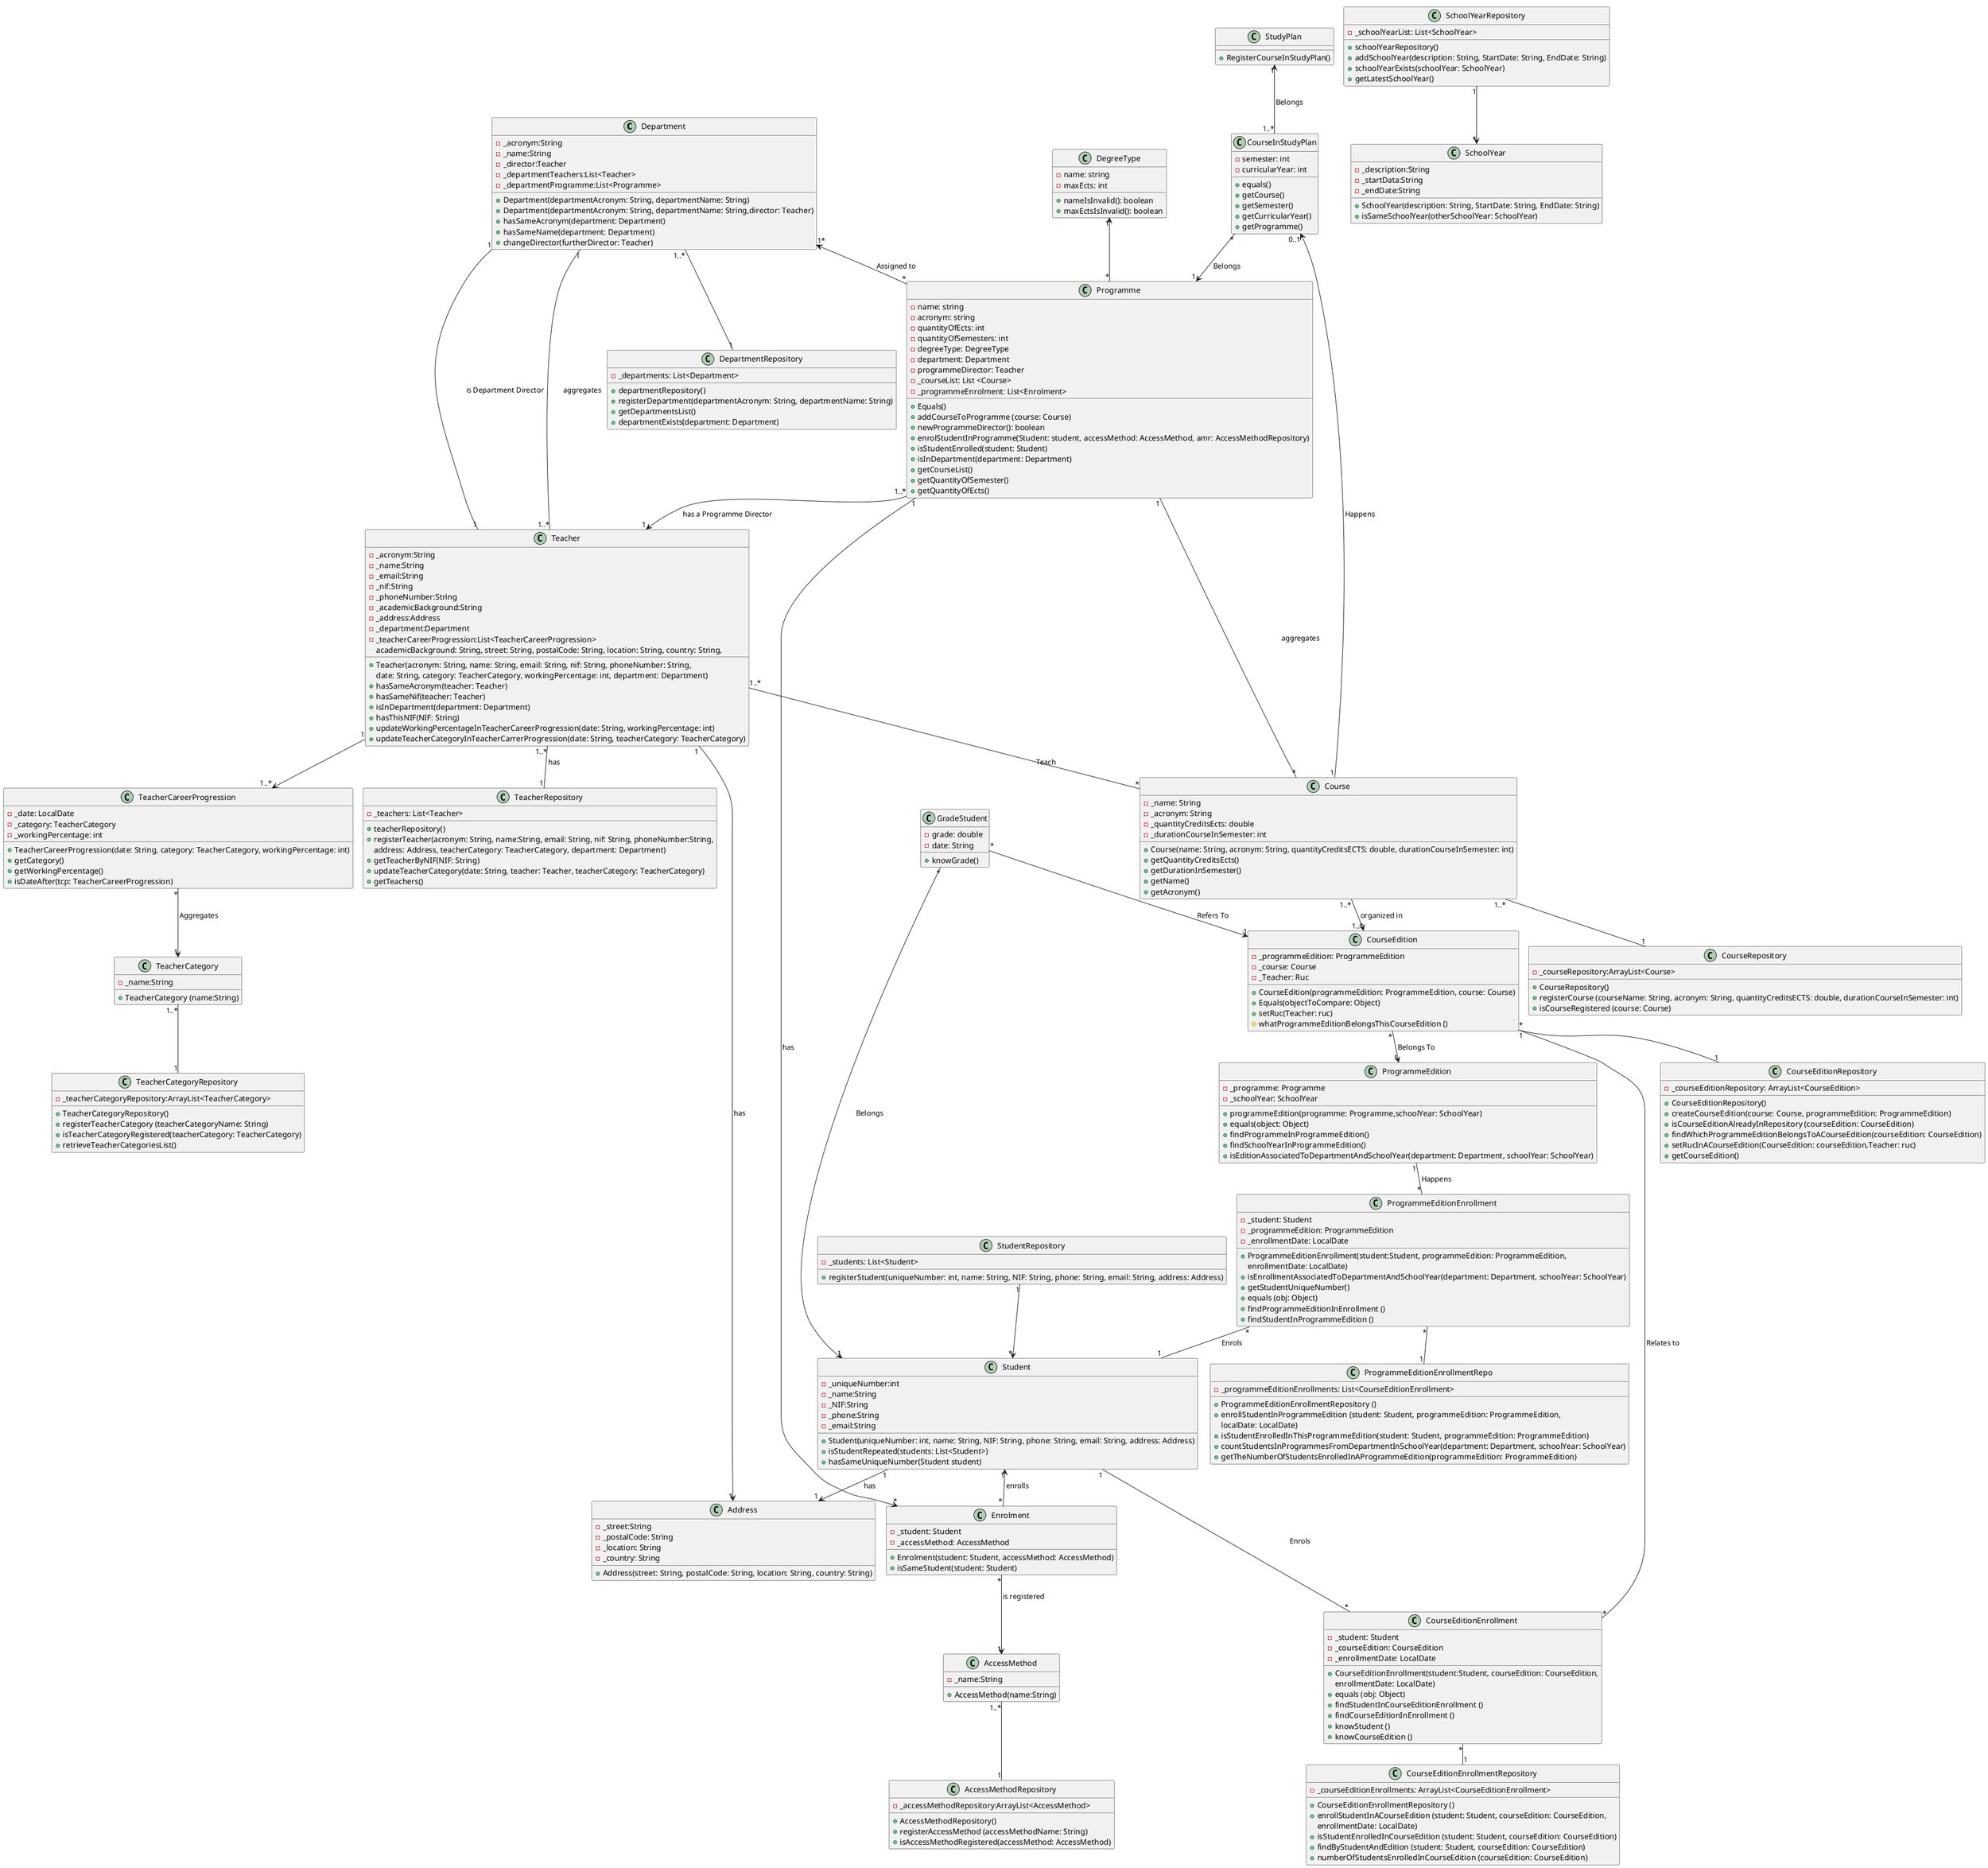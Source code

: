 @startuml
!pragma layout smetana
'left to right direction

class Department {
    -_acronym:String
    -_name:String
    -_director:Teacher
    -_departmentTeachers:List<Teacher>
    -_departmentProgramme:List<Programme>
    +Department(departmentAcronym: String, departmentName: String)
    +Department(departmentAcronym: String, departmentName: String,director: Teacher)
    +hasSameAcronym(department: Department)
    +hasSameName(department: Department)
    +changeDirector(furtherDirector: Teacher)

}

class DepartmentRepository {
    -_departments: List<Department>
    +departmentRepository()
    +registerDepartment(departmentAcronym: String, departmentName: String)
    +getDepartmentsList()
    +departmentExists(department: Department)
}

class TeacherCategory {
    -_name:String
    + TeacherCategory (name:String)
}

class CourseEditionEnrollment {
    -_student: Student
    -_courseEdition: CourseEdition
    -_enrollmentDate: LocalDate
    +CourseEditionEnrollment(student:Student, courseEdition: CourseEdition,
     enrollmentDate: LocalDate)
    +equals (obj: Object)
    +findStudentInCourseEditionEnrollment ()
    +findCourseEditionInEnrollment ()
    +knowStudent ()
    +knowCourseEdition ()
}

class CourseEditionEnrollmentRepository {
    -_courseEditionEnrollments: ArrayList<CourseEditionEnrollment>
    +CourseEditionEnrollmentRepository ()
    +enrollStudentInACourseEdition (student: Student, courseEdition: CourseEdition,
    enrollmentDate: LocalDate)
    +isStudentEnrolledInCourseEdition (student: Student, courseEdition: CourseEdition)
    +findByStudentAndEdition (student: Student, courseEdition: CourseEdition)
    +numberOfStudentsEnrolledInCourseEdition (courseEdition: CourseEdition)
}

class ProgrammeEditionEnrollment {
    -_student: Student
    -_programmeEdition: ProgrammeEdition
    -_enrollmentDate: LocalDate
    +ProgrammeEditionEnrollment(student:Student, programmeEdition: ProgrammeEdition,
     enrollmentDate: LocalDate)
    +isEnrollmentAssociatedToDepartmentAndSchoolYear(department: Department, schoolYear: SchoolYear)
    +getStudentUniqueNumber()
    +equals (obj: Object)
    +findProgrammeEditionInEnrollment ()
    +findStudentInProgrammeEdition ()
}

class ProgrammeEditionEnrollmentRepo {
    -_programmeEditionEnrollments: List<CourseEditionEnrollment>
    +ProgrammeEditionEnrollmentRepository ()
    +enrollStudentInProgrammeEdition (student: Student, programmeEdition: ProgrammeEdition,
    localDate: LocalDate)
    +isStudentEnrolledInThisProgrammeEdition(student: Student, programmeEdition: ProgrammeEdition)
    +countStudentsInProgrammesFromDepartmentInSchoolYear(department: Department, schoolYear: SchoolYear)
    +getTheNumberOfStudentsEnrolledInAProgrammeEdition(programmeEdition: ProgrammeEdition)
}


class TeacherCategoryRepository {
    -_teacherCategoryRepository:ArrayList<TeacherCategory>
    +TeacherCategoryRepository()
    +registerTeacherCategory (teacherCategoryName: String)
    +isTeacherCategoryRegistered(teacherCategory: TeacherCategory)
    +retrieveTeacherCategoriesList()
}

class Programme {
     - name: string
     - acronym: string
     - quantityOfEcts: int
     - quantityOfSemesters: int
     - degreeType: DegreeType
     - department: Department
     - programmeDirector: Teacher
     -_courseList: List <Course>
     -_programmeEnrolment: List<Enrolment>

     + Equals()
     + addCourseToProgramme (course: Course)
     + newProgrammeDirector(): boolean
     +enrolStudentInProgramme(Student: student, accessMethod: AccessMethod, amr: AccessMethodRepository)
     +isStudentEnrolled(student: Student)
     +isInDepartment(department: Department)
     +getCourseList()
     +getQuantityOfSemester()
     +getQuantityOfEcts()
 }

class ProgrammeEdition {
    -_programme: Programme
    -_schoolYear: SchoolYear
    +programmeEdition(programme: Programme,schoolYear: SchoolYear)
    +equals(object: Object)
    +findProgrammeInProgrammeEdition()
    +findSchoolYearInProgrammeEdition()
    +isEditionAssociatedToDepartmentAndSchoolYear(department: Department, schoolYear: SchoolYear)
}

class DegreeType {
    - name: string
    - maxEcts: int
    + nameIsInvalid(): boolean
    + maxEctsIsInvalid(): boolean
}

class Teacher {
     -_acronym:String
     -_name:String
     -_email:String
     -_nif:String
     -_phoneNumber:String
     -_academicBackground:String
     -_address:Address
     -_department:Department
     -_teacherCareerProgression:List<TeacherCareerProgression>
     +Teacher(acronym: String, name: String, email: String, nif: String, phoneNumber: String,
     academicBackground: String, street: String, postalCode: String, location: String, country: String,
     date: String, category: TeacherCategory, workingPercentage: int, department: Department)
     +hasSameAcronym(teacher: Teacher)
     +hasSameNif(teacher: Teacher)
     +isInDepartment(department: Department)
     +hasThisNIF(NIF: String)
     +updateWorkingPercentageInTeacherCareerProgression(date: String, workingPercentage: int)
     +updateTeacherCategoryInTeacherCarrerProgression(date: String, teacherCategory: TeacherCategory)
}

class TeacherCareerProgression {
    -_date: LocalDate
    -_category: TeacherCategory
    -_workingPercentage: int
    +TeacherCareerProgression(date: String, category: TeacherCategory, workingPercentage: int)
    +getCategory()
    +getWorkingPercentage()
    +isDateAfter(tcp: TeacherCareerProgression)
}

class TeacherRepository {
    -_teachers: List<Teacher>
    +teacherRepository()
    +registerTeacher(acronym: String, name:String, email: String, nif: String, phoneNumber:String,
                          address: Address, teacherCategory: TeacherCategory, department: Department)
    +getTeacherByNIF(NIF: String)
    +updateTeacherCategory(date: String, teacher: Teacher, teacherCategory: TeacherCategory)
    +getTeachers()
}


class SchoolYear {
    -_description:String
    -_startData:String
    -_endDate:String
    +SchoolYear(description: String, StartDate: String, EndDate: String)
    +isSameSchoolYear(otherSchoolYear: SchoolYear)
}

class SchoolYearRepository {
    -_schoolYearList: List<SchoolYear>
    +schoolYearRepository()
    +addSchoolYear(description: String, StartDate: String, EndDate: String)
    +schoolYearExists(schoolYear: SchoolYear)
    +getLatestSchoolYear()
}

class Enrolment {
    -_student: Student
    -_accessMethod: AccessMethod
    +Enrolment(student: Student, accessMethod: AccessMethod)
    +isSameStudent(student: Student)
}

class Student {
    -_uniqueNumber:int
    -_name:String
    -_NIF:String
    -_phone:String
    -_email:String
    +Student(uniqueNumber: int, name: String, NIF: String, phone: String, email: String, address: Address)
    +isStudentRepeated(students: List<Student>)
    +hasSameUniqueNumber(Student student)
}

class StudentRepository {
    -_students: List<Student>
    +registerStudent(uniqueNumber: int, name: String, NIF: String, phone: String, email: String, address: Address)
}

class AccessMethod {
    -_name:String
    +AccessMethod(name:String)
}

class AccessMethodRepository {
    -_accessMethodRepository:ArrayList<AccessMethod>
    +AccessMethodRepository()
    +registerAccessMethod (accessMethodName: String)
    +isAccessMethodRegistered(accessMethod: AccessMethod)
}

class Address {
     -_street:String
     -_postalCode: String
     -_location: String
     -_country: String
     +Address(street: String, postalCode: String, location: String, country: String)
}

class Course {
    -_name: String
    -_acronym: String
    -_quantityCreditsEcts: double
    -_durationCourseInSemester: int

    +Course(name: String, acronym: String, quantityCreditsECTS: double, durationCourseInSemester: int)
    +getQuantityCreditsEcts()
    +getDurationInSemester()
    +getName()
    +getAcronym()

}

class CourseRepository {
    -_courseRepository:ArrayList<Course>
    +CourseRepository()
    +registerCourse (courseName: String, acronym: String, quantityCreditsECTS: double, durationCourseInSemester: int)
    +isCourseRegistered (course: Course)
}

class CourseEdition {
    -_programmeEdition: ProgrammeEdition
    -_course: Course
    -_Teacher: Ruc
    +CourseEdition(programmeEdition: ProgrammeEdition, course: Course)
    +Equals(objectToCompare: Object)
    +setRuc(Teacher: ruc)
    #whatProgrammeEditionBelongsThisCourseEdition ()
}

class CourseEditionRepository {
    -_courseEditionRepository: ArrayList<CourseEdition>
    +CourseEditionRepository()
    +createCourseEdition(course: Course, programmeEdition: ProgrammeEdition)
    +isCourseEditionAlreadyInRepository (courseEdition: CourseEdition)
    +findWhichProgrammeEditionBelongsToACourseEdition(courseEdition: CourseEdition)
    +setRucInACourseEdition(CourseEdition: courseEdition,Teacher: ruc)
    +getCourseEdition()
}

class GradeStudent {
    -grade: double
    -date: String
    +knowGrade()
}

class StudyPlan {

    +RegisterCourseInStudyPlan()

}

class CourseInStudyPlan {
    -semester: int
    -curricularYear: int
    +equals()
    +getCourse()
    +getSemester()
    +getCurricularYear()
    +getProgramme()
}

Teacher "1" --> "1" Address: has
Student "1" --> "1" Address: has
Programme "1..*" --> "1" Teacher : has a Programme Director
Teacher "1..*" -- "*" Course: Teach
Programme "*" -u-> "1*" Department: Assigned to
Course "*" -- "1" Programme : aggregates
DegreeType "1" <-- "*" Programme
Enrolment "*" --> "1" AccessMethod: is registered
Programme "1"  -u-> "*" Enrolment: has
Student "1" <-- "*" Enrolment: enrolls
StudentRepository "1" --> "*" Student
SchoolYearRepository "1" --> "*" SchoolYear
Teacher "1" -r- "1" Department: is Department Director
Teacher "1..*" -- "1" Department: aggregates
Teacher "1..*" -- "1" TeacherRepository: has
Teacher "1" --> "1..*" TeacherCareerProgression
TeacherCareerProgression "*" --> "1"TeacherCategory: Aggregates
Department "1..*" -- "1" DepartmentRepository
AccessMethod "1..*" -- "1" AccessMethodRepository
TeacherCategory "1..*" -- "1" TeacherCategoryRepository
Course "1..*" -- "1" CourseRepository
Course "1..*" --> "1..*" CourseEdition: organized in
GradeStudent "*" --> "1" Student: Belongs
GradeStudent "*" --> "1" CourseEdition: Refers To
StudyPlan "1" <-- "1..*" CourseInStudyPlan: Belongs
CourseInStudyPlan "*" --> "1" Programme: Belongs
CourseInStudyPlan "0..1" <-- "1" Course: Happens
CourseEdition "*" --> "1" ProgrammeEdition: Belongs To
CourseEdition "*" -- "1" CourseEditionRepository
Student "1" --- "*" CourseEditionEnrollment : > Enrols
CourseEditionEnrollment "*" -- "1" CourseEdition : > Relates to
CourseEditionEnrollment "*" -- "1" CourseEditionEnrollmentRepository
ProgrammeEdition "1" -- "*" ProgrammeEditionEnrollment : < Happens
ProgrammeEditionEnrollment "*" -- "1" Student : < Enrols
ProgrammeEditionEnrollment "*" -- "1" ProgrammeEditionEnrollmentRepo
@enduml
